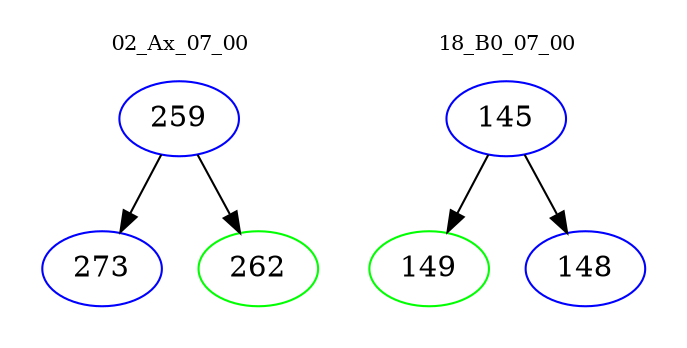 digraph{
subgraph cluster_0 {
color = white
label = "02_Ax_07_00";
fontsize=10;
T0_259 [label="259", color="blue"]
T0_259 -> T0_273 [color="black"]
T0_273 [label="273", color="blue"]
T0_259 -> T0_262 [color="black"]
T0_262 [label="262", color="green"]
}
subgraph cluster_1 {
color = white
label = "18_B0_07_00";
fontsize=10;
T1_145 [label="145", color="blue"]
T1_145 -> T1_149 [color="black"]
T1_149 [label="149", color="green"]
T1_145 -> T1_148 [color="black"]
T1_148 [label="148", color="blue"]
}
}
